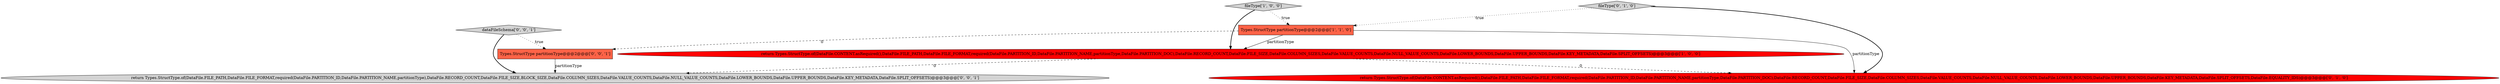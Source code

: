 digraph {
6 [style = filled, label = "dataFileSchema['0', '0', '1']", fillcolor = lightgray, shape = diamond image = "AAA0AAABBB3BBB"];
2 [style = filled, label = "Types.StructType partitionType@@@2@@@['1', '1', '0']", fillcolor = tomato, shape = box image = "AAA0AAABBB1BBB"];
5 [style = filled, label = "return Types.StructType.of(DataFile.FILE_PATH,DataFile.FILE_FORMAT,required(DataFile.PARTITION_ID,DataFile.PARTITION_NAME,partitionType),DataFile.RECORD_COUNT,DataFile.FILE_SIZE,BLOCK_SIZE,DataFile.COLUMN_SIZES,DataFile.VALUE_COUNTS,DataFile.NULL_VALUE_COUNTS,DataFile.LOWER_BOUNDS,DataFile.UPPER_BOUNDS,DataFile.KEY_METADATA,DataFile.SPLIT_OFFSETS)@@@3@@@['0', '0', '1']", fillcolor = lightgray, shape = ellipse image = "AAA0AAABBB3BBB"];
3 [style = filled, label = "fileType['0', '1', '0']", fillcolor = lightgray, shape = diamond image = "AAA0AAABBB2BBB"];
1 [style = filled, label = "return Types.StructType.of(DataFile.CONTENT.asRequired(),DataFile.FILE_PATH,DataFile.FILE_FORMAT,required(DataFile.PARTITION_ID,DataFile.PARTITION_NAME,partitionType,DataFile.PARTITION_DOC),DataFile.RECORD_COUNT,DataFile.FILE_SIZE,DataFile.COLUMN_SIZES,DataFile.VALUE_COUNTS,DataFile.NULL_VALUE_COUNTS,DataFile.LOWER_BOUNDS,DataFile.UPPER_BOUNDS,DataFile.KEY_METADATA,DataFile.SPLIT_OFFSETS)@@@3@@@['1', '0', '0']", fillcolor = red, shape = ellipse image = "AAA1AAABBB1BBB"];
0 [style = filled, label = "fileType['1', '0', '0']", fillcolor = lightgray, shape = diamond image = "AAA0AAABBB1BBB"];
4 [style = filled, label = "return Types.StructType.of(DataFile.CONTENT.asRequired(),DataFile.FILE_PATH,DataFile.FILE_FORMAT,required(DataFile.PARTITION_ID,DataFile.PARTITION_NAME,partitionType,DataFile.PARTITION_DOC),DataFile.RECORD_COUNT,DataFile.FILE_SIZE,DataFile.COLUMN_SIZES,DataFile.VALUE_COUNTS,DataFile.NULL_VALUE_COUNTS,DataFile.LOWER_BOUNDS,DataFile.UPPER_BOUNDS,DataFile.KEY_METADATA,DataFile.SPLIT_OFFSETS,DataFile.EQUALITY_IDS)@@@3@@@['0', '1', '0']", fillcolor = red, shape = ellipse image = "AAA1AAABBB2BBB"];
7 [style = filled, label = "Types.StructType partitionType@@@2@@@['0', '0', '1']", fillcolor = tomato, shape = box image = "AAA0AAABBB3BBB"];
1->4 [style = dashed, label="0"];
6->5 [style = bold, label=""];
0->2 [style = dotted, label="true"];
1->5 [style = dashed, label="0"];
2->7 [style = dashed, label="0"];
2->4 [style = solid, label="partitionType"];
3->4 [style = bold, label=""];
0->1 [style = bold, label=""];
2->1 [style = solid, label="partitionType"];
7->5 [style = solid, label="partitionType"];
3->2 [style = dotted, label="true"];
6->7 [style = dotted, label="true"];
}
